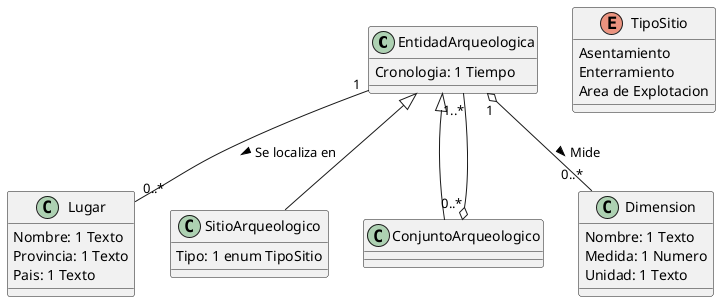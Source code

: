 @startuml ejercicio27

Class EntidadArqueologica{
    Cronologia: 1 Tiempo
}

Class Lugar{
    Nombre: 1 Texto
    Provincia: 1 Texto
    Pais: 1 Texto
}

Class SitioArqueologico extends EntidadArqueologica{
    Tipo: 1 enum TipoSitio
}

Class ConjuntoArqueologico extends EntidadArqueologica{

}

Class Dimension{
    Nombre: 1 Texto
    Medida: 1 Numero
    Unidad: 1 Texto
}

enum TipoSitio{
    Asentamiento
    Enterramiento
    Area de Explotacion
}

EntidadArqueologica "1" -- "0..*" Lugar : Se localiza en >
EntidadArqueologica "1..*" --o "0..*" ConjuntoArqueologico
EntidadArqueologica "1" o-- "0..*" Dimension : Mide >

@enduml